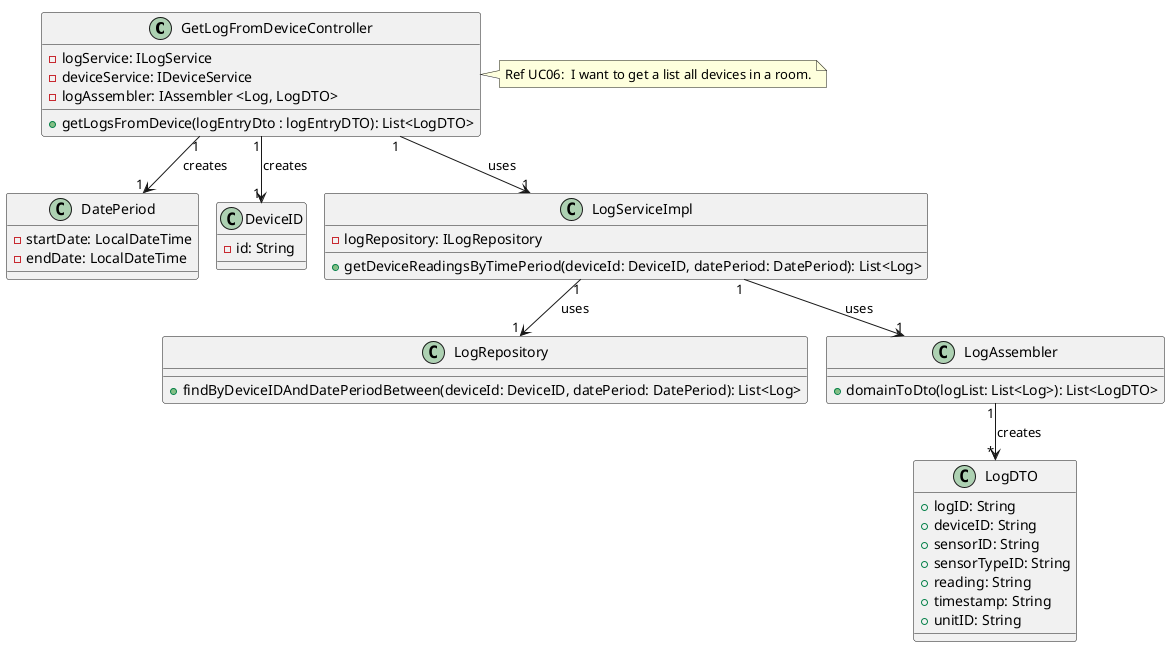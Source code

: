 @startuml
!pragma layout smetana

class GetLogFromDeviceController {

 - logService: ILogService
 - deviceService: IDeviceService
 - logAssembler: IAssembler <Log, LogDTO>

 '+ GetLogFromDeviceController(logService: ILogService, deviceService: IDeviceService, logAssembler: IAssembler <Log, LogDTO>, roomService: IRoomService, roomAssembler: IAssembler <Room, RoomDTO>, deviceAssembler: IAssembler <Device, DeviceDTO>)
 + getLogsFromDevice(logEntryDto : logEntryDTO): List<LogDTO>
}

note right of GetLogFromDeviceController: Ref UC06:  I want to get a list all devices in a room.

class DatePeriod {
 - startDate: LocalDateTime
 - endDate: LocalDateTime
}

class DeviceID {
 - id: String
}

class LogServiceImpl {
- logRepository: ILogRepository
'+ LogServiceImpl(logRepository: ILogRepository)
+ getDeviceReadingsByTimePeriod(deviceId: DeviceID, datePeriod: DatePeriod): List<Log>
}

class LogRepository {

+ findByDeviceIDAndDatePeriodBetween(deviceId: DeviceID, datePeriod: DatePeriod): List<Log>
}

class LogAssembler {
+ domainToDto(logList: List<Log>): List<LogDTO>
}

class LogDTO {
+ logID: String
+ deviceID: String
+ sensorID: String
+ sensorTypeID: String
+ reading: String
+ timestamp: String
+ unitID: String
}


GetLogFromDeviceController "1" -down-> "1" LogServiceImpl : uses
GetLogFromDeviceController "1" --> "1" DatePeriod : creates
GetLogFromDeviceController "1" --> "1" DeviceID : creates
LogServiceImpl "1" -down-> "1" LogRepository : uses
LogServiceImpl "1" -down-> "1" LogAssembler : uses
LogAssembler "1" -down-> "*" LogDTO : creates

@enduml